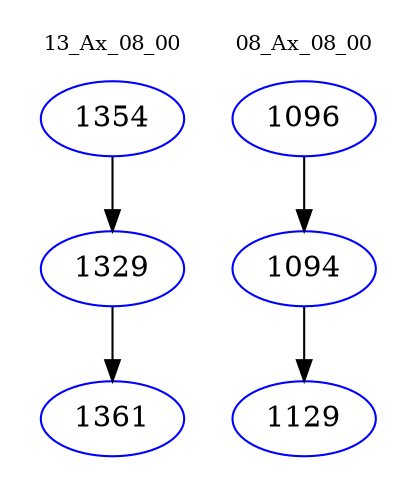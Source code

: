 digraph{
subgraph cluster_0 {
color = white
label = "13_Ax_08_00";
fontsize=10;
T0_1354 [label="1354", color="blue"]
T0_1354 -> T0_1329 [color="black"]
T0_1329 [label="1329", color="blue"]
T0_1329 -> T0_1361 [color="black"]
T0_1361 [label="1361", color="blue"]
}
subgraph cluster_1 {
color = white
label = "08_Ax_08_00";
fontsize=10;
T1_1096 [label="1096", color="blue"]
T1_1096 -> T1_1094 [color="black"]
T1_1094 [label="1094", color="blue"]
T1_1094 -> T1_1129 [color="black"]
T1_1129 [label="1129", color="blue"]
}
}
